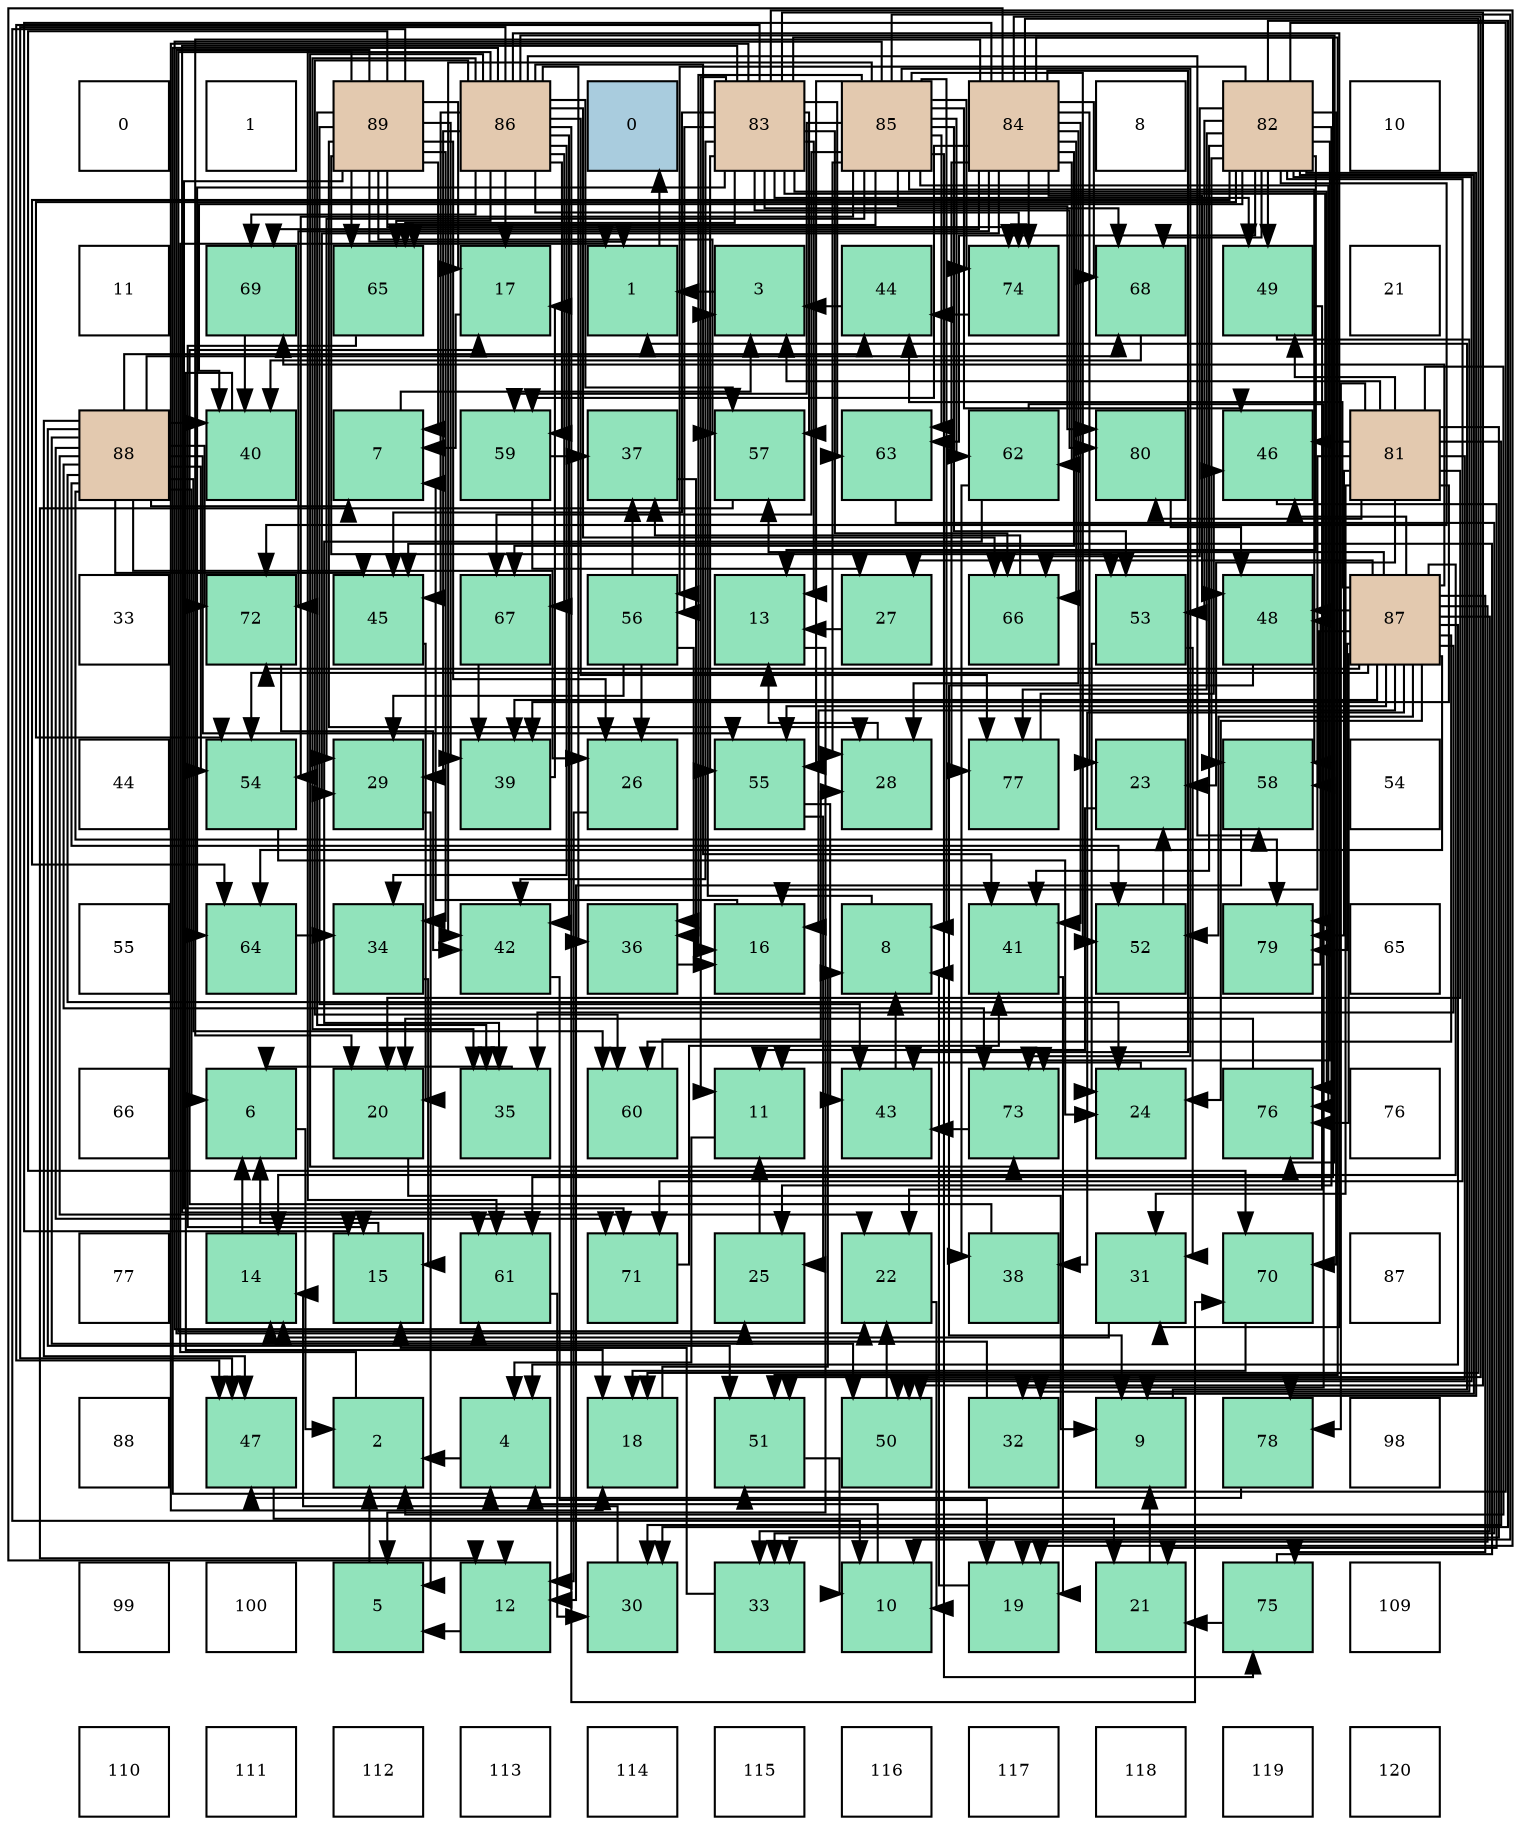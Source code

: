 digraph layout{
 rankdir=TB;
 splines=ortho;
 node [style=filled shape=square fixedsize=true width=0.6];
0[label="0", fontsize=8, fillcolor="#ffffff"];
1[label="1", fontsize=8, fillcolor="#ffffff"];
2[label="89", fontsize=8, fillcolor="#e3c9af"];
3[label="86", fontsize=8, fillcolor="#e3c9af"];
4[label="0", fontsize=8, fillcolor="#a9ccde"];
5[label="83", fontsize=8, fillcolor="#e3c9af"];
6[label="85", fontsize=8, fillcolor="#e3c9af"];
7[label="84", fontsize=8, fillcolor="#e3c9af"];
8[label="8", fontsize=8, fillcolor="#ffffff"];
9[label="82", fontsize=8, fillcolor="#e3c9af"];
10[label="10", fontsize=8, fillcolor="#ffffff"];
11[label="11", fontsize=8, fillcolor="#ffffff"];
12[label="69", fontsize=8, fillcolor="#91e3bb"];
13[label="65", fontsize=8, fillcolor="#91e3bb"];
14[label="17", fontsize=8, fillcolor="#91e3bb"];
15[label="1", fontsize=8, fillcolor="#91e3bb"];
16[label="3", fontsize=8, fillcolor="#91e3bb"];
17[label="44", fontsize=8, fillcolor="#91e3bb"];
18[label="74", fontsize=8, fillcolor="#91e3bb"];
19[label="68", fontsize=8, fillcolor="#91e3bb"];
20[label="49", fontsize=8, fillcolor="#91e3bb"];
21[label="21", fontsize=8, fillcolor="#ffffff"];
22[label="88", fontsize=8, fillcolor="#e3c9af"];
23[label="40", fontsize=8, fillcolor="#91e3bb"];
24[label="7", fontsize=8, fillcolor="#91e3bb"];
25[label="59", fontsize=8, fillcolor="#91e3bb"];
26[label="37", fontsize=8, fillcolor="#91e3bb"];
27[label="57", fontsize=8, fillcolor="#91e3bb"];
28[label="63", fontsize=8, fillcolor="#91e3bb"];
29[label="62", fontsize=8, fillcolor="#91e3bb"];
30[label="80", fontsize=8, fillcolor="#91e3bb"];
31[label="46", fontsize=8, fillcolor="#91e3bb"];
32[label="81", fontsize=8, fillcolor="#e3c9af"];
33[label="33", fontsize=8, fillcolor="#ffffff"];
34[label="72", fontsize=8, fillcolor="#91e3bb"];
35[label="45", fontsize=8, fillcolor="#91e3bb"];
36[label="67", fontsize=8, fillcolor="#91e3bb"];
37[label="56", fontsize=8, fillcolor="#91e3bb"];
38[label="13", fontsize=8, fillcolor="#91e3bb"];
39[label="27", fontsize=8, fillcolor="#91e3bb"];
40[label="66", fontsize=8, fillcolor="#91e3bb"];
41[label="53", fontsize=8, fillcolor="#91e3bb"];
42[label="48", fontsize=8, fillcolor="#91e3bb"];
43[label="87", fontsize=8, fillcolor="#e3c9af"];
44[label="44", fontsize=8, fillcolor="#ffffff"];
45[label="54", fontsize=8, fillcolor="#91e3bb"];
46[label="29", fontsize=8, fillcolor="#91e3bb"];
47[label="39", fontsize=8, fillcolor="#91e3bb"];
48[label="26", fontsize=8, fillcolor="#91e3bb"];
49[label="55", fontsize=8, fillcolor="#91e3bb"];
50[label="28", fontsize=8, fillcolor="#91e3bb"];
51[label="77", fontsize=8, fillcolor="#91e3bb"];
52[label="23", fontsize=8, fillcolor="#91e3bb"];
53[label="58", fontsize=8, fillcolor="#91e3bb"];
54[label="54", fontsize=8, fillcolor="#ffffff"];
55[label="55", fontsize=8, fillcolor="#ffffff"];
56[label="64", fontsize=8, fillcolor="#91e3bb"];
57[label="34", fontsize=8, fillcolor="#91e3bb"];
58[label="42", fontsize=8, fillcolor="#91e3bb"];
59[label="36", fontsize=8, fillcolor="#91e3bb"];
60[label="16", fontsize=8, fillcolor="#91e3bb"];
61[label="8", fontsize=8, fillcolor="#91e3bb"];
62[label="41", fontsize=8, fillcolor="#91e3bb"];
63[label="52", fontsize=8, fillcolor="#91e3bb"];
64[label="79", fontsize=8, fillcolor="#91e3bb"];
65[label="65", fontsize=8, fillcolor="#ffffff"];
66[label="66", fontsize=8, fillcolor="#ffffff"];
67[label="6", fontsize=8, fillcolor="#91e3bb"];
68[label="20", fontsize=8, fillcolor="#91e3bb"];
69[label="35", fontsize=8, fillcolor="#91e3bb"];
70[label="60", fontsize=8, fillcolor="#91e3bb"];
71[label="11", fontsize=8, fillcolor="#91e3bb"];
72[label="43", fontsize=8, fillcolor="#91e3bb"];
73[label="73", fontsize=8, fillcolor="#91e3bb"];
74[label="24", fontsize=8, fillcolor="#91e3bb"];
75[label="76", fontsize=8, fillcolor="#91e3bb"];
76[label="76", fontsize=8, fillcolor="#ffffff"];
77[label="77", fontsize=8, fillcolor="#ffffff"];
78[label="14", fontsize=8, fillcolor="#91e3bb"];
79[label="15", fontsize=8, fillcolor="#91e3bb"];
80[label="61", fontsize=8, fillcolor="#91e3bb"];
81[label="71", fontsize=8, fillcolor="#91e3bb"];
82[label="25", fontsize=8, fillcolor="#91e3bb"];
83[label="22", fontsize=8, fillcolor="#91e3bb"];
84[label="38", fontsize=8, fillcolor="#91e3bb"];
85[label="31", fontsize=8, fillcolor="#91e3bb"];
86[label="70", fontsize=8, fillcolor="#91e3bb"];
87[label="87", fontsize=8, fillcolor="#ffffff"];
88[label="88", fontsize=8, fillcolor="#ffffff"];
89[label="47", fontsize=8, fillcolor="#91e3bb"];
90[label="2", fontsize=8, fillcolor="#91e3bb"];
91[label="4", fontsize=8, fillcolor="#91e3bb"];
92[label="18", fontsize=8, fillcolor="#91e3bb"];
93[label="51", fontsize=8, fillcolor="#91e3bb"];
94[label="50", fontsize=8, fillcolor="#91e3bb"];
95[label="32", fontsize=8, fillcolor="#91e3bb"];
96[label="9", fontsize=8, fillcolor="#91e3bb"];
97[label="78", fontsize=8, fillcolor="#91e3bb"];
98[label="98", fontsize=8, fillcolor="#ffffff"];
99[label="99", fontsize=8, fillcolor="#ffffff"];
100[label="100", fontsize=8, fillcolor="#ffffff"];
101[label="5", fontsize=8, fillcolor="#91e3bb"];
102[label="12", fontsize=8, fillcolor="#91e3bb"];
103[label="30", fontsize=8, fillcolor="#91e3bb"];
104[label="33", fontsize=8, fillcolor="#91e3bb"];
105[label="10", fontsize=8, fillcolor="#91e3bb"];
106[label="19", fontsize=8, fillcolor="#91e3bb"];
107[label="21", fontsize=8, fillcolor="#91e3bb"];
108[label="75", fontsize=8, fillcolor="#91e3bb"];
109[label="109", fontsize=8, fillcolor="#ffffff"];
110[label="110", fontsize=8, fillcolor="#ffffff"];
111[label="111", fontsize=8, fillcolor="#ffffff"];
112[label="112", fontsize=8, fillcolor="#ffffff"];
113[label="113", fontsize=8, fillcolor="#ffffff"];
114[label="114", fontsize=8, fillcolor="#ffffff"];
115[label="115", fontsize=8, fillcolor="#ffffff"];
116[label="116", fontsize=8, fillcolor="#ffffff"];
117[label="117", fontsize=8, fillcolor="#ffffff"];
118[label="118", fontsize=8, fillcolor="#ffffff"];
119[label="119", fontsize=8, fillcolor="#ffffff"];
120[label="120", fontsize=8, fillcolor="#ffffff"];
edge [constraint=false, style=vis];15 -> 4;
90 -> 15;
16 -> 15;
91 -> 90;
101 -> 90;
67 -> 90;
24 -> 16;
61 -> 16;
96 -> 15;
105 -> 91;
71 -> 91;
102 -> 101;
38 -> 101;
78 -> 67;
79 -> 67;
60 -> 24;
14 -> 24;
92 -> 61;
106 -> 61;
68 -> 96;
107 -> 96;
83 -> 105;
52 -> 71;
74 -> 71;
82 -> 71;
48 -> 102;
39 -> 38;
50 -> 38;
46 -> 101;
103 -> 78;
85 -> 78;
95 -> 78;
104 -> 79;
57 -> 79;
69 -> 67;
59 -> 60;
26 -> 60;
84 -> 14;
47 -> 14;
23 -> 92;
62 -> 106;
58 -> 106;
72 -> 61;
17 -> 16;
35 -> 68;
31 -> 107;
89 -> 107;
42 -> 96;
20 -> 83;
20 -> 95;
94 -> 83;
93 -> 105;
63 -> 52;
41 -> 74;
41 -> 85;
45 -> 74;
49 -> 82;
49 -> 72;
37 -> 48;
37 -> 46;
37 -> 59;
37 -> 26;
27 -> 102;
53 -> 102;
25 -> 39;
25 -> 26;
70 -> 50;
80 -> 103;
29 -> 95;
29 -> 69;
29 -> 84;
28 -> 104;
56 -> 57;
13 -> 79;
40 -> 26;
36 -> 47;
19 -> 23;
12 -> 23;
86 -> 92;
81 -> 62;
34 -> 58;
73 -> 72;
18 -> 17;
108 -> 107;
108 -> 35;
75 -> 68;
51 -> 31;
97 -> 89;
64 -> 42;
30 -> 42;
32 -> 90;
32 -> 16;
32 -> 60;
32 -> 68;
32 -> 52;
32 -> 103;
32 -> 85;
32 -> 104;
32 -> 47;
32 -> 31;
32 -> 20;
32 -> 94;
32 -> 97;
32 -> 64;
32 -> 30;
9 -> 96;
9 -> 38;
9 -> 82;
9 -> 103;
9 -> 23;
9 -> 62;
9 -> 20;
9 -> 94;
9 -> 93;
9 -> 41;
9 -> 45;
9 -> 37;
9 -> 53;
9 -> 28;
9 -> 56;
9 -> 40;
9 -> 19;
9 -> 86;
9 -> 81;
9 -> 34;
9 -> 73;
9 -> 51;
9 -> 97;
5 -> 71;
5 -> 38;
5 -> 92;
5 -> 106;
5 -> 58;
5 -> 35;
5 -> 89;
5 -> 20;
5 -> 94;
5 -> 93;
5 -> 49;
5 -> 37;
5 -> 27;
5 -> 80;
5 -> 28;
5 -> 56;
5 -> 13;
5 -> 40;
5 -> 19;
5 -> 75;
5 -> 64;
5 -> 30;
7 -> 102;
7 -> 79;
7 -> 92;
7 -> 68;
7 -> 52;
7 -> 50;
7 -> 46;
7 -> 62;
7 -> 72;
7 -> 42;
7 -> 93;
7 -> 25;
7 -> 80;
7 -> 29;
7 -> 40;
7 -> 36;
7 -> 19;
7 -> 12;
7 -> 34;
7 -> 18;
7 -> 51;
6 -> 61;
6 -> 105;
6 -> 50;
6 -> 46;
6 -> 59;
6 -> 58;
6 -> 31;
6 -> 63;
6 -> 41;
6 -> 45;
6 -> 49;
6 -> 53;
6 -> 25;
6 -> 80;
6 -> 29;
6 -> 28;
6 -> 13;
6 -> 36;
6 -> 73;
6 -> 18;
6 -> 108;
6 -> 75;
6 -> 30;
3 -> 91;
3 -> 14;
3 -> 46;
3 -> 85;
3 -> 57;
3 -> 69;
3 -> 59;
3 -> 62;
3 -> 58;
3 -> 35;
3 -> 89;
3 -> 27;
3 -> 53;
3 -> 25;
3 -> 70;
3 -> 80;
3 -> 13;
3 -> 40;
3 -> 36;
3 -> 12;
3 -> 86;
3 -> 73;
3 -> 18;
3 -> 75;
3 -> 51;
43 -> 91;
43 -> 78;
43 -> 60;
43 -> 106;
43 -> 74;
43 -> 39;
43 -> 104;
43 -> 69;
43 -> 84;
43 -> 47;
43 -> 17;
43 -> 31;
43 -> 42;
43 -> 63;
43 -> 45;
43 -> 49;
43 -> 27;
43 -> 53;
43 -> 70;
43 -> 56;
43 -> 12;
43 -> 34;
43 -> 108;
43 -> 75;
43 -> 64;
22 -> 67;
22 -> 24;
22 -> 83;
22 -> 74;
22 -> 48;
22 -> 23;
22 -> 17;
22 -> 35;
22 -> 89;
22 -> 94;
22 -> 93;
22 -> 63;
22 -> 45;
22 -> 49;
22 -> 70;
22 -> 19;
22 -> 81;
22 -> 34;
22 -> 73;
22 -> 64;
2 -> 15;
2 -> 24;
2 -> 105;
2 -> 14;
2 -> 83;
2 -> 82;
2 -> 48;
2 -> 50;
2 -> 57;
2 -> 69;
2 -> 47;
2 -> 72;
2 -> 41;
2 -> 27;
2 -> 13;
2 -> 86;
2 -> 81;
2 -> 18;
edge [constraint=true, style=invis];
0 -> 11 -> 22 -> 33 -> 44 -> 55 -> 66 -> 77 -> 88 -> 99 -> 110;
1 -> 12 -> 23 -> 34 -> 45 -> 56 -> 67 -> 78 -> 89 -> 100 -> 111;
2 -> 13 -> 24 -> 35 -> 46 -> 57 -> 68 -> 79 -> 90 -> 101 -> 112;
3 -> 14 -> 25 -> 36 -> 47 -> 58 -> 69 -> 80 -> 91 -> 102 -> 113;
4 -> 15 -> 26 -> 37 -> 48 -> 59 -> 70 -> 81 -> 92 -> 103 -> 114;
5 -> 16 -> 27 -> 38 -> 49 -> 60 -> 71 -> 82 -> 93 -> 104 -> 115;
6 -> 17 -> 28 -> 39 -> 50 -> 61 -> 72 -> 83 -> 94 -> 105 -> 116;
7 -> 18 -> 29 -> 40 -> 51 -> 62 -> 73 -> 84 -> 95 -> 106 -> 117;
8 -> 19 -> 30 -> 41 -> 52 -> 63 -> 74 -> 85 -> 96 -> 107 -> 118;
9 -> 20 -> 31 -> 42 -> 53 -> 64 -> 75 -> 86 -> 97 -> 108 -> 119;
10 -> 21 -> 32 -> 43 -> 54 -> 65 -> 76 -> 87 -> 98 -> 109 -> 120;
rank = same {0 -> 1 -> 2 -> 3 -> 4 -> 5 -> 6 -> 7 -> 8 -> 9 -> 10};
rank = same {11 -> 12 -> 13 -> 14 -> 15 -> 16 -> 17 -> 18 -> 19 -> 20 -> 21};
rank = same {22 -> 23 -> 24 -> 25 -> 26 -> 27 -> 28 -> 29 -> 30 -> 31 -> 32};
rank = same {33 -> 34 -> 35 -> 36 -> 37 -> 38 -> 39 -> 40 -> 41 -> 42 -> 43};
rank = same {44 -> 45 -> 46 -> 47 -> 48 -> 49 -> 50 -> 51 -> 52 -> 53 -> 54};
rank = same {55 -> 56 -> 57 -> 58 -> 59 -> 60 -> 61 -> 62 -> 63 -> 64 -> 65};
rank = same {66 -> 67 -> 68 -> 69 -> 70 -> 71 -> 72 -> 73 -> 74 -> 75 -> 76};
rank = same {77 -> 78 -> 79 -> 80 -> 81 -> 82 -> 83 -> 84 -> 85 -> 86 -> 87};
rank = same {88 -> 89 -> 90 -> 91 -> 92 -> 93 -> 94 -> 95 -> 96 -> 97 -> 98};
rank = same {99 -> 100 -> 101 -> 102 -> 103 -> 104 -> 105 -> 106 -> 107 -> 108 -> 109};
rank = same {110 -> 111 -> 112 -> 113 -> 114 -> 115 -> 116 -> 117 -> 118 -> 119 -> 120};
}